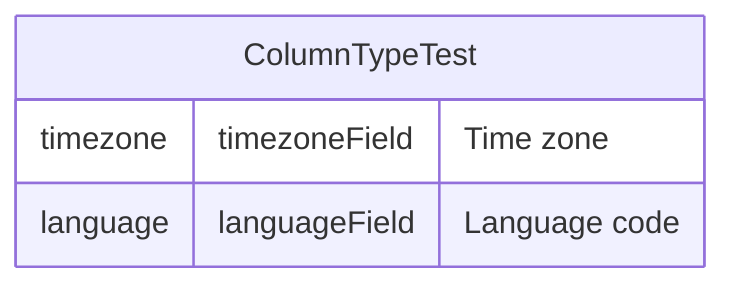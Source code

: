 erDiagram
    ColumnTypeTest {
        timezone timezoneField "Time zone"
        language languageField "Language code"
    }